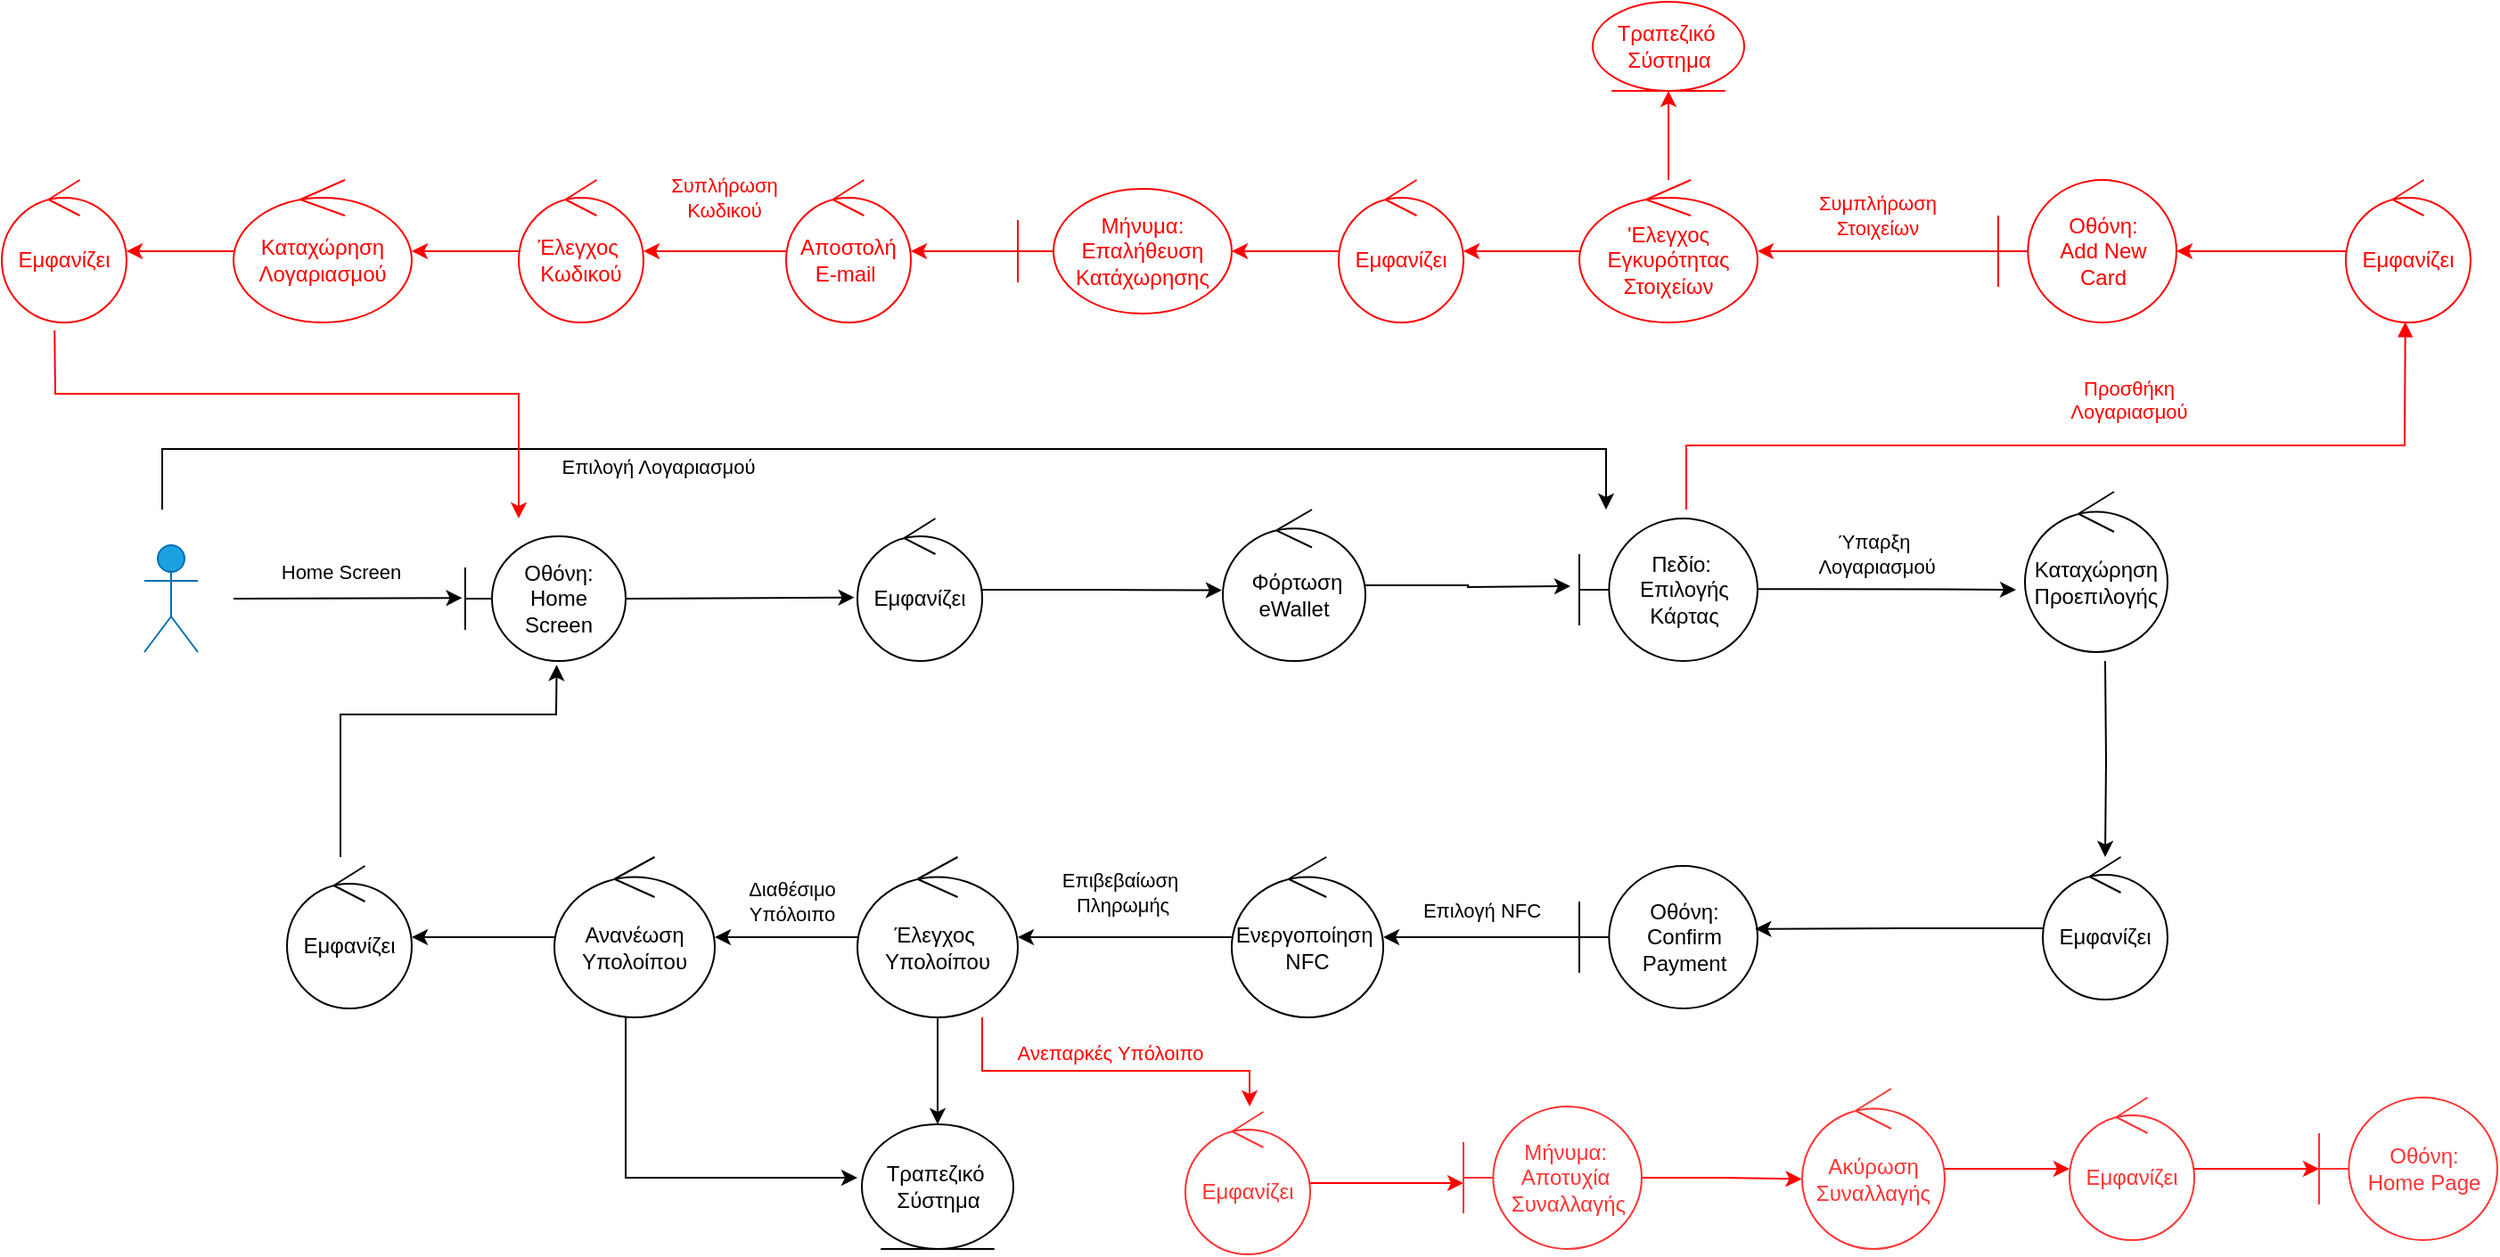 <mxfile version="19.0.0" type="device"><diagram name="Page-1" id="e7e014a7-5840-1c2e-5031-d8a46d1fe8dd"><mxGraphModel dx="2156" dy="2498" grid="0" gridSize="10" guides="1" tooltips="1" connect="1" arrows="1" fold="1" page="0" pageScale="1" pageWidth="1169" pageHeight="826" background="none" math="0" shadow="0"><root><mxCell id="0"/><mxCell id="1" parent="0"/><mxCell id="42UC6TAU1jFfe4K6pl02-2" value="Χρήστης" style="shape=umlActor;verticalLabelPosition=bottom;verticalAlign=top;html=1;strokeColor=#006EAF;fillColor=#1ba1e2;fontColor=#ffffff;" vertex="1" parent="1"><mxGeometry x="1810" y="25" width="30" height="60" as="geometry"/></mxCell><mxCell id="42UC6TAU1jFfe4K6pl02-3" value="Οθόνη:&lt;br&gt;Home Screen" style="shape=umlBoundary;whiteSpace=wrap;html=1;" vertex="1" parent="1"><mxGeometry x="1990" y="20" width="90" height="70" as="geometry"/></mxCell><mxCell id="42UC6TAU1jFfe4K6pl02-6" value="" style="endArrow=classic;html=1;rounded=0;entryX=-0.019;entryY=0.494;entryDx=0;entryDy=0;entryPerimeter=0;" edge="1" parent="1" target="42UC6TAU1jFfe4K6pl02-3"><mxGeometry width="50" height="50" relative="1" as="geometry"><mxPoint x="1860" y="55" as="sourcePoint"/><mxPoint x="1910" y="10" as="targetPoint"/></mxGeometry></mxCell><mxCell id="42UC6TAU1jFfe4K6pl02-7" value="Home Screen" style="edgeLabel;html=1;align=center;verticalAlign=middle;resizable=0;points=[];" vertex="1" connectable="0" parent="42UC6TAU1jFfe4K6pl02-6"><mxGeometry x="0.198" y="2" relative="1" as="geometry"><mxPoint x="-17" y="-13" as="offset"/></mxGeometry></mxCell><mxCell id="42UC6TAU1jFfe4K6pl02-17" value="" style="edgeStyle=orthogonalEdgeStyle;rounded=0;orthogonalLoop=1;jettySize=auto;html=1;entryX=-0.007;entryY=0.533;entryDx=0;entryDy=0;entryPerimeter=0;" edge="1" parent="1" source="42UC6TAU1jFfe4K6pl02-8" target="42UC6TAU1jFfe4K6pl02-30"><mxGeometry relative="1" as="geometry"><mxPoint x="2380" y="50" as="targetPoint"/></mxGeometry></mxCell><mxCell id="42UC6TAU1jFfe4K6pl02-8" value="Εμφανίζει" style="ellipse;shape=umlControl;whiteSpace=wrap;html=1;" vertex="1" parent="1"><mxGeometry x="2210" y="10" width="70" height="80" as="geometry"/></mxCell><mxCell id="42UC6TAU1jFfe4K6pl02-9" value="Πεδίο:&amp;nbsp; Επιλογής Κάρτας" style="shape=umlBoundary;whiteSpace=wrap;html=1;" vertex="1" parent="1"><mxGeometry x="2615" y="10" width="100" height="80" as="geometry"/></mxCell><mxCell id="42UC6TAU1jFfe4K6pl02-21" value="" style="edgeStyle=orthogonalEdgeStyle;rounded=0;orthogonalLoop=1;jettySize=auto;html=1;" edge="1" parent="1" target="42UC6TAU1jFfe4K6pl02-13"><mxGeometry relative="1" as="geometry"><mxPoint x="2910" y="90" as="sourcePoint"/></mxGeometry></mxCell><mxCell id="42UC6TAU1jFfe4K6pl02-11" value="Καταχώρηση Προεπιλογής" style="ellipse;shape=umlControl;whiteSpace=wrap;html=1;" vertex="1" parent="1"><mxGeometry x="2865" y="-5" width="80" height="90" as="geometry"/></mxCell><mxCell id="42UC6TAU1jFfe4K6pl02-41" value="" style="edgeStyle=orthogonalEdgeStyle;rounded=0;orthogonalLoop=1;jettySize=auto;html=1;" edge="1" parent="1" source="42UC6TAU1jFfe4K6pl02-12" target="42UC6TAU1jFfe4K6pl02-40"><mxGeometry relative="1" as="geometry"/></mxCell><mxCell id="42UC6TAU1jFfe4K6pl02-42" value="Επιλογή ΝFC" style="edgeLabel;html=1;align=center;verticalAlign=middle;resizable=0;points=[];" vertex="1" connectable="0" parent="42UC6TAU1jFfe4K6pl02-41"><mxGeometry x="0.536" y="-1" relative="1" as="geometry"><mxPoint x="29" y="-14" as="offset"/></mxGeometry></mxCell><mxCell id="42UC6TAU1jFfe4K6pl02-12" value="Οθόνη:&lt;br&gt;Confirm Payment" style="shape=umlBoundary;whiteSpace=wrap;html=1;" vertex="1" parent="1"><mxGeometry x="2615" y="205" width="100" height="80" as="geometry"/></mxCell><mxCell id="42UC6TAU1jFfe4K6pl02-22" style="edgeStyle=orthogonalEdgeStyle;rounded=0;orthogonalLoop=1;jettySize=auto;html=1;entryX=0.987;entryY=0.442;entryDx=0;entryDy=0;entryPerimeter=0;" edge="1" parent="1" source="42UC6TAU1jFfe4K6pl02-13" target="42UC6TAU1jFfe4K6pl02-12"><mxGeometry relative="1" as="geometry"/></mxCell><mxCell id="42UC6TAU1jFfe4K6pl02-13" value="Εμφανίζει" style="ellipse;shape=umlControl;whiteSpace=wrap;html=1;" vertex="1" parent="1"><mxGeometry x="2875" y="200" width="70" height="80" as="geometry"/></mxCell><mxCell id="42UC6TAU1jFfe4K6pl02-46" value="" style="edgeStyle=orthogonalEdgeStyle;rounded=0;orthogonalLoop=1;jettySize=auto;html=1;" edge="1" parent="1" source="42UC6TAU1jFfe4K6pl02-14" target="42UC6TAU1jFfe4K6pl02-15"><mxGeometry relative="1" as="geometry"/></mxCell><mxCell id="42UC6TAU1jFfe4K6pl02-80" value="&lt;font color=&quot;#000000&quot;&gt;Διαθέσιμο&lt;br&gt;Υπόλοιπο&lt;/font&gt;" style="edgeLabel;html=1;align=center;verticalAlign=middle;resizable=0;points=[];fontColor=#FF0000;" vertex="1" connectable="0" parent="42UC6TAU1jFfe4K6pl02-46"><mxGeometry x="-0.093" y="1" relative="1" as="geometry"><mxPoint x="-1" y="-21" as="offset"/></mxGeometry></mxCell><mxCell id="42UC6TAU1jFfe4K6pl02-50" value="" style="edgeStyle=orthogonalEdgeStyle;rounded=0;orthogonalLoop=1;jettySize=auto;html=1;" edge="1" parent="1" source="42UC6TAU1jFfe4K6pl02-14" target="42UC6TAU1jFfe4K6pl02-45"><mxGeometry relative="1" as="geometry"/></mxCell><mxCell id="42UC6TAU1jFfe4K6pl02-14" value="Έλεγχος&amp;nbsp;&lt;br&gt;Υπολοίπου" style="ellipse;shape=umlControl;whiteSpace=wrap;html=1;" vertex="1" parent="1"><mxGeometry x="2210" y="200" width="90" height="90" as="geometry"/></mxCell><mxCell id="42UC6TAU1jFfe4K6pl02-47" value="" style="edgeStyle=orthogonalEdgeStyle;rounded=0;orthogonalLoop=1;jettySize=auto;html=1;" edge="1" parent="1" source="42UC6TAU1jFfe4K6pl02-15" target="42UC6TAU1jFfe4K6pl02-16"><mxGeometry relative="1" as="geometry"/></mxCell><mxCell id="42UC6TAU1jFfe4K6pl02-15" value="Ανανέωση&lt;br&gt;Υπολοίπου" style="ellipse;shape=umlControl;whiteSpace=wrap;html=1;" vertex="1" parent="1"><mxGeometry x="2040" y="200" width="90" height="90" as="geometry"/></mxCell><mxCell id="42UC6TAU1jFfe4K6pl02-16" value="Εμφανίζει" style="ellipse;shape=umlControl;whiteSpace=wrap;html=1;" vertex="1" parent="1"><mxGeometry x="1890" y="205" width="70" height="80" as="geometry"/></mxCell><mxCell id="42UC6TAU1jFfe4K6pl02-18" value="" style="endArrow=classic;html=1;rounded=0;entryX=-0.024;entryY=0.554;entryDx=0;entryDy=0;entryPerimeter=0;" edge="1" parent="1" target="42UC6TAU1jFfe4K6pl02-8"><mxGeometry width="50" height="50" relative="1" as="geometry"><mxPoint x="2080" y="55" as="sourcePoint"/><mxPoint x="2130" y="5" as="targetPoint"/></mxGeometry></mxCell><mxCell id="42UC6TAU1jFfe4K6pl02-31" style="edgeStyle=orthogonalEdgeStyle;rounded=0;orthogonalLoop=1;jettySize=auto;html=1;" edge="1" parent="1" source="42UC6TAU1jFfe4K6pl02-30"><mxGeometry relative="1" as="geometry"><mxPoint x="2610" y="48" as="targetPoint"/></mxGeometry></mxCell><mxCell id="42UC6TAU1jFfe4K6pl02-30" value="&amp;nbsp;Φόρτωση eWallet" style="ellipse;shape=umlControl;whiteSpace=wrap;html=1;" vertex="1" parent="1"><mxGeometry x="2415" y="5" width="80" height="85" as="geometry"/></mxCell><mxCell id="42UC6TAU1jFfe4K6pl02-35" value="" style="edgeStyle=orthogonalEdgeStyle;rounded=0;orthogonalLoop=1;jettySize=auto;html=1;" edge="1" parent="1"><mxGeometry relative="1" as="geometry"><mxPoint x="2715" y="49.68" as="sourcePoint"/><mxPoint x="2860" y="50" as="targetPoint"/><Array as="points"><mxPoint x="2820" y="50"/><mxPoint x="2820" y="50"/></Array></mxGeometry></mxCell><mxCell id="42UC6TAU1jFfe4K6pl02-52" value="Ύπαρξη&lt;br&gt;&amp;nbsp;Λογαριασμού" style="edgeLabel;html=1;align=center;verticalAlign=middle;resizable=0;points=[];" vertex="1" connectable="0" parent="42UC6TAU1jFfe4K6pl02-35"><mxGeometry x="-0.214" y="-2" relative="1" as="geometry"><mxPoint x="8" y="-22" as="offset"/></mxGeometry></mxCell><mxCell id="42UC6TAU1jFfe4K6pl02-37" value="" style="endArrow=classic;html=1;rounded=0;" edge="1" parent="1"><mxGeometry width="50" height="50" relative="1" as="geometry"><mxPoint x="1820" y="5" as="sourcePoint"/><mxPoint x="2630" y="5" as="targetPoint"/><Array as="points"><mxPoint x="1820" y="-29"/><mxPoint x="2630" y="-29"/></Array></mxGeometry></mxCell><mxCell id="42UC6TAU1jFfe4K6pl02-39" value="Επιλογή Λογαριασμού" style="edgeLabel;html=1;align=center;verticalAlign=middle;resizable=0;points=[];" vertex="1" connectable="0" parent="42UC6TAU1jFfe4K6pl02-37"><mxGeometry x="-0.29" y="-1" relative="1" as="geometry"><mxPoint y="9" as="offset"/></mxGeometry></mxCell><mxCell id="42UC6TAU1jFfe4K6pl02-43" value="" style="edgeStyle=orthogonalEdgeStyle;rounded=0;orthogonalLoop=1;jettySize=auto;html=1;" edge="1" parent="1" source="42UC6TAU1jFfe4K6pl02-40" target="42UC6TAU1jFfe4K6pl02-14"><mxGeometry relative="1" as="geometry"/></mxCell><mxCell id="42UC6TAU1jFfe4K6pl02-44" value="Επιβεβαίωση&lt;br&gt;&amp;nbsp;Πληρωμής" style="edgeLabel;html=1;align=center;verticalAlign=middle;resizable=0;points=[];" vertex="1" connectable="0" parent="42UC6TAU1jFfe4K6pl02-43"><mxGeometry x="0.061" y="1" relative="1" as="geometry"><mxPoint y="-26" as="offset"/></mxGeometry></mxCell><mxCell id="42UC6TAU1jFfe4K6pl02-40" value="Ενεργοποίηση&amp;nbsp;&lt;br&gt;NFC" style="ellipse;shape=umlControl;whiteSpace=wrap;html=1;" vertex="1" parent="1"><mxGeometry x="2420" y="200" width="85" height="90" as="geometry"/></mxCell><mxCell id="42UC6TAU1jFfe4K6pl02-45" value="Τραπεζικό&amp;nbsp;&lt;br&gt;Σύστημα" style="ellipse;shape=umlEntity;whiteSpace=wrap;html=1;" vertex="1" parent="1"><mxGeometry x="2212.5" y="350" width="85" height="70" as="geometry"/></mxCell><mxCell id="42UC6TAU1jFfe4K6pl02-48" value="" style="endArrow=classic;html=1;rounded=0;entryX=0.57;entryY=1.031;entryDx=0;entryDy=0;entryPerimeter=0;" edge="1" parent="1" target="42UC6TAU1jFfe4K6pl02-3"><mxGeometry width="50" height="50" relative="1" as="geometry"><mxPoint x="1920" y="200" as="sourcePoint"/><mxPoint x="1970" y="150" as="targetPoint"/><Array as="points"><mxPoint x="1920" y="120"/><mxPoint x="2041" y="120"/></Array></mxGeometry></mxCell><mxCell id="42UC6TAU1jFfe4K6pl02-51" value="" style="endArrow=classic;html=1;rounded=0;" edge="1" parent="1"><mxGeometry width="50" height="50" relative="1" as="geometry"><mxPoint x="2080" y="290" as="sourcePoint"/><mxPoint x="2210" y="380" as="targetPoint"/><Array as="points"><mxPoint x="2080" y="380"/></Array></mxGeometry></mxCell><mxCell id="42UC6TAU1jFfe4K6pl02-53" value="Προσθήκη &lt;br&gt;Λογαριασμού" style="html=1;verticalAlign=bottom;endArrow=block;rounded=0;fontColor=#FF0000;strokeColor=#FF0000;entryX=0.477;entryY=0.996;entryDx=0;entryDy=0;entryPerimeter=0;" edge="1" parent="1" target="42UC6TAU1jFfe4K6pl02-55"><mxGeometry x="0.122" y="10" width="80" relative="1" as="geometry"><mxPoint x="2675" y="5" as="sourcePoint"/><mxPoint x="3080" y="-90" as="targetPoint"/><Array as="points"><mxPoint x="2675" y="5"/><mxPoint x="2675" y="-31"/><mxPoint x="3078" y="-31"/></Array><mxPoint x="-1" as="offset"/></mxGeometry></mxCell><mxCell id="42UC6TAU1jFfe4K6pl02-62" value="Συμπλήρωση &lt;br&gt;Στοιχείων" style="edgeStyle=orthogonalEdgeStyle;rounded=0;orthogonalLoop=1;jettySize=auto;html=1;fontColor=#FF0000;strokeColor=#FF0000;" edge="1" parent="1" source="42UC6TAU1jFfe4K6pl02-54" target="42UC6TAU1jFfe4K6pl02-61"><mxGeometry y="-20" relative="1" as="geometry"><mxPoint x="-1" as="offset"/></mxGeometry></mxCell><mxCell id="42UC6TAU1jFfe4K6pl02-54" value="&lt;font color=&quot;#ff0000&quot;&gt;Οθόνη:&lt;br&gt;Add New&lt;br&gt;Card&lt;/font&gt;" style="shape=umlBoundary;whiteSpace=wrap;html=1;strokeColor=#FF0000;" vertex="1" parent="1"><mxGeometry x="2850" y="-180" width="100" height="80" as="geometry"/></mxCell><mxCell id="42UC6TAU1jFfe4K6pl02-56" value="" style="edgeStyle=orthogonalEdgeStyle;rounded=0;orthogonalLoop=1;jettySize=auto;html=1;strokeColor=#FF0000;" edge="1" parent="1" source="42UC6TAU1jFfe4K6pl02-55" target="42UC6TAU1jFfe4K6pl02-54"><mxGeometry relative="1" as="geometry"/></mxCell><mxCell id="42UC6TAU1jFfe4K6pl02-55" value="&lt;font color=&quot;#ff0000&quot;&gt;Εμφανίζει&lt;/font&gt;" style="ellipse;shape=umlControl;whiteSpace=wrap;html=1;strokeColor=#FF0000;" vertex="1" parent="1"><mxGeometry x="3045" y="-180" width="70" height="80" as="geometry"/></mxCell><mxCell id="42UC6TAU1jFfe4K6pl02-64" value="" style="edgeStyle=orthogonalEdgeStyle;rounded=0;orthogonalLoop=1;jettySize=auto;html=1;fontColor=#FF0000;strokeColor=#FF0000;" edge="1" parent="1" source="42UC6TAU1jFfe4K6pl02-61" target="42UC6TAU1jFfe4K6pl02-63"><mxGeometry relative="1" as="geometry"/></mxCell><mxCell id="42UC6TAU1jFfe4K6pl02-72" value="" style="edgeStyle=orthogonalEdgeStyle;rounded=0;orthogonalLoop=1;jettySize=auto;html=1;fontColor=#FF0000;strokeColor=#FF0000;" edge="1" parent="1" source="42UC6TAU1jFfe4K6pl02-61" target="42UC6TAU1jFfe4K6pl02-71"><mxGeometry relative="1" as="geometry"/></mxCell><mxCell id="42UC6TAU1jFfe4K6pl02-61" value="&lt;font color=&quot;#ff0000&quot;&gt;'Ελεγχος&lt;br&gt;Εγκυρότητας&lt;br&gt;Στοιχείων&lt;/font&gt;" style="ellipse;shape=umlControl;whiteSpace=wrap;html=1;strokeColor=#FF0000;" vertex="1" parent="1"><mxGeometry x="2615" y="-180" width="100" height="80" as="geometry"/></mxCell><mxCell id="42UC6TAU1jFfe4K6pl02-63" value="&lt;font color=&quot;#ff0000&quot;&gt;Τραπεζικό&amp;nbsp;&lt;br&gt;Σύστημα&lt;/font&gt;" style="ellipse;shape=umlEntity;whiteSpace=wrap;html=1;strokeColor=#FF0000;" vertex="1" parent="1"><mxGeometry x="2622.5" y="-280" width="85" height="50" as="geometry"/></mxCell><mxCell id="42UC6TAU1jFfe4K6pl02-74" value="" style="edgeStyle=orthogonalEdgeStyle;rounded=0;orthogonalLoop=1;jettySize=auto;html=1;fontColor=#FF0000;strokeColor=#FF0000;" edge="1" parent="1" source="42UC6TAU1jFfe4K6pl02-66" target="42UC6TAU1jFfe4K6pl02-67"><mxGeometry relative="1" as="geometry"/></mxCell><mxCell id="42UC6TAU1jFfe4K6pl02-66" value="&lt;font color=&quot;#ff0000&quot;&gt;Μήνυμα:&lt;br&gt;Επαλήθευση&lt;br&gt;Κατάχωρησης&lt;/font&gt;" style="shape=umlBoundary;whiteSpace=wrap;html=1;strokeColor=#FF0000;" vertex="1" parent="1"><mxGeometry x="2300" y="-175" width="120" height="70" as="geometry"/></mxCell><mxCell id="42UC6TAU1jFfe4K6pl02-75" value="" style="edgeStyle=orthogonalEdgeStyle;rounded=0;orthogonalLoop=1;jettySize=auto;html=1;fontColor=#FF0000;strokeColor=#FF0000;" edge="1" parent="1" source="42UC6TAU1jFfe4K6pl02-67" target="42UC6TAU1jFfe4K6pl02-68"><mxGeometry relative="1" as="geometry"/></mxCell><mxCell id="42UC6TAU1jFfe4K6pl02-78" value="Συπλήρωση&lt;br&gt;Κωδικού" style="edgeLabel;html=1;align=center;verticalAlign=middle;resizable=0;points=[];fontColor=#FF0000;" vertex="1" connectable="0" parent="42UC6TAU1jFfe4K6pl02-75"><mxGeometry x="0.054" y="-2" relative="1" as="geometry"><mxPoint x="7" y="-28" as="offset"/></mxGeometry></mxCell><mxCell id="42UC6TAU1jFfe4K6pl02-67" value="&lt;font color=&quot;#ff0000&quot;&gt;Αποστολή Ε-mail&amp;nbsp;&lt;/font&gt;" style="ellipse;shape=umlControl;whiteSpace=wrap;html=1;strokeColor=#FF0000;" vertex="1" parent="1"><mxGeometry x="2170" y="-180" width="70" height="80" as="geometry"/></mxCell><mxCell id="42UC6TAU1jFfe4K6pl02-76" value="" style="edgeStyle=orthogonalEdgeStyle;rounded=0;orthogonalLoop=1;jettySize=auto;html=1;fontColor=#FF0000;strokeColor=#FF0000;" edge="1" parent="1" source="42UC6TAU1jFfe4K6pl02-68" target="42UC6TAU1jFfe4K6pl02-69"><mxGeometry relative="1" as="geometry"/></mxCell><mxCell id="42UC6TAU1jFfe4K6pl02-68" value="&lt;font color=&quot;#ff0000&quot;&gt;Έλεγχος&amp;nbsp;&lt;br&gt;Κωδικού&lt;/font&gt;" style="ellipse;shape=umlControl;whiteSpace=wrap;html=1;strokeColor=#FF0000;" vertex="1" parent="1"><mxGeometry x="2020" y="-180" width="70" height="80" as="geometry"/></mxCell><mxCell id="42UC6TAU1jFfe4K6pl02-77" value="" style="edgeStyle=orthogonalEdgeStyle;rounded=0;orthogonalLoop=1;jettySize=auto;html=1;fontColor=#FF0000;strokeColor=#FF0000;" edge="1" parent="1" source="42UC6TAU1jFfe4K6pl02-69" target="42UC6TAU1jFfe4K6pl02-70"><mxGeometry relative="1" as="geometry"/></mxCell><mxCell id="42UC6TAU1jFfe4K6pl02-69" value="&lt;font color=&quot;#ff0000&quot;&gt;Καταχώρηση&lt;br&gt;Λογαριασμού&lt;/font&gt;" style="ellipse;shape=umlControl;whiteSpace=wrap;html=1;strokeColor=#FF0000;" vertex="1" parent="1"><mxGeometry x="1860" y="-180" width="100" height="80" as="geometry"/></mxCell><mxCell id="42UC6TAU1jFfe4K6pl02-70" value="&lt;font color=&quot;#ff0000&quot;&gt;Εμφανίζει&lt;/font&gt;" style="ellipse;shape=umlControl;whiteSpace=wrap;html=1;strokeColor=#FF0000;" vertex="1" parent="1"><mxGeometry x="1730" y="-180" width="70" height="80" as="geometry"/></mxCell><mxCell id="42UC6TAU1jFfe4K6pl02-73" value="" style="edgeStyle=orthogonalEdgeStyle;rounded=0;orthogonalLoop=1;jettySize=auto;html=1;fontColor=#FF0000;strokeColor=#FF0000;" edge="1" parent="1" source="42UC6TAU1jFfe4K6pl02-71" target="42UC6TAU1jFfe4K6pl02-66"><mxGeometry relative="1" as="geometry"/></mxCell><mxCell id="42UC6TAU1jFfe4K6pl02-71" value="&lt;font color=&quot;#ff0000&quot;&gt;Εμφανίζει&lt;/font&gt;" style="ellipse;shape=umlControl;whiteSpace=wrap;html=1;strokeColor=#FF0000;" vertex="1" parent="1"><mxGeometry x="2480" y="-180" width="70" height="80" as="geometry"/></mxCell><mxCell id="42UC6TAU1jFfe4K6pl02-79" value="" style="endArrow=classic;html=1;rounded=0;fontColor=#FF0000;strokeColor=#FF0000;exitX=0.423;exitY=1.054;exitDx=0;exitDy=0;exitPerimeter=0;" edge="1" parent="1" source="42UC6TAU1jFfe4K6pl02-70"><mxGeometry width="50" height="50" relative="1" as="geometry"><mxPoint x="1750" y="-40" as="sourcePoint"/><mxPoint x="2020" y="10" as="targetPoint"/><Array as="points"><mxPoint x="1760" y="-60"/><mxPoint x="2020" y="-60"/></Array></mxGeometry></mxCell><mxCell id="42UC6TAU1jFfe4K6pl02-85" value="" style="edgeStyle=orthogonalEdgeStyle;rounded=0;orthogonalLoop=1;jettySize=auto;html=1;fontColor=#000000;strokeColor=#FF0000;" edge="1" parent="1" source="42UC6TAU1jFfe4K6pl02-81" target="42UC6TAU1jFfe4K6pl02-82"><mxGeometry relative="1" as="geometry"><Array as="points"><mxPoint x="2530" y="383"/><mxPoint x="2530" y="383"/></Array></mxGeometry></mxCell><mxCell id="42UC6TAU1jFfe4K6pl02-81" value="&lt;font color=&quot;#ff3333&quot;&gt;Εμφανίζει&lt;/font&gt;" style="ellipse;shape=umlControl;whiteSpace=wrap;html=1;strokeColor=#FF3333;" vertex="1" parent="1"><mxGeometry x="2394" y="343" width="70" height="80" as="geometry"/></mxCell><mxCell id="42UC6TAU1jFfe4K6pl02-86" value="" style="edgeStyle=orthogonalEdgeStyle;rounded=0;orthogonalLoop=1;jettySize=auto;html=1;fontColor=#000000;strokeColor=#FF0000;entryX=-0.003;entryY=0.564;entryDx=0;entryDy=0;entryPerimeter=0;" edge="1" parent="1" source="42UC6TAU1jFfe4K6pl02-82" target="42UC6TAU1jFfe4K6pl02-90"><mxGeometry relative="1" as="geometry"><mxPoint x="2740" y="383" as="targetPoint"/><Array as="points"/></mxGeometry></mxCell><mxCell id="42UC6TAU1jFfe4K6pl02-82" value="Μήνυμα:&amp;nbsp;&lt;br&gt;Αποτυχία&amp;nbsp;&lt;br&gt;Συναλλαγής" style="shape=umlBoundary;whiteSpace=wrap;html=1;fontColor=#FF3333;strokeColor=#FF3333;" vertex="1" parent="1"><mxGeometry x="2550" y="340" width="100" height="80" as="geometry"/></mxCell><mxCell id="42UC6TAU1jFfe4K6pl02-84" value="Οθόνη:&lt;br&gt;Ηome Page" style="shape=umlBoundary;whiteSpace=wrap;html=1;fontColor=#FF3333;strokeColor=#FF3333;" vertex="1" parent="1"><mxGeometry x="3030" y="335" width="100" height="80" as="geometry"/></mxCell><mxCell id="42UC6TAU1jFfe4K6pl02-88" value="" style="endArrow=classic;html=1;rounded=0;fontColor=#000000;strokeColor=#FF0000;" edge="1" parent="1"><mxGeometry width="50" height="50" relative="1" as="geometry"><mxPoint x="2280" y="290" as="sourcePoint"/><mxPoint x="2430" y="340" as="targetPoint"/><Array as="points"><mxPoint x="2280" y="320"/><mxPoint x="2430" y="320"/></Array></mxGeometry></mxCell><mxCell id="42UC6TAU1jFfe4K6pl02-89" value="&lt;font color=&quot;#ff0000&quot;&gt;&amp;nbsp;Ανεπαρκές Υπόλοιπο&lt;/font&gt;" style="edgeLabel;html=1;align=center;verticalAlign=middle;resizable=0;points=[];fontColor=#000000;" vertex="1" connectable="0" parent="42UC6TAU1jFfe4K6pl02-88"><mxGeometry x="-0.082" y="-1" relative="1" as="geometry"><mxPoint x="8" y="-11" as="offset"/></mxGeometry></mxCell><mxCell id="42UC6TAU1jFfe4K6pl02-92" value="" style="edgeStyle=orthogonalEdgeStyle;rounded=0;orthogonalLoop=1;jettySize=auto;html=1;fontColor=#FF0000;strokeColor=#FF0000;" edge="1" parent="1" source="42UC6TAU1jFfe4K6pl02-90" target="42UC6TAU1jFfe4K6pl02-91"><mxGeometry relative="1" as="geometry"/></mxCell><mxCell id="42UC6TAU1jFfe4K6pl02-90" value="&lt;font color=&quot;#ff3333&quot;&gt;Ακύρωση Συναλλαγής&lt;/font&gt;" style="ellipse;shape=umlControl;whiteSpace=wrap;html=1;strokeColor=#FF3333;" vertex="1" parent="1"><mxGeometry x="2740" y="330" width="80" height="90" as="geometry"/></mxCell><mxCell id="42UC6TAU1jFfe4K6pl02-93" value="" style="edgeStyle=orthogonalEdgeStyle;rounded=0;orthogonalLoop=1;jettySize=auto;html=1;fontColor=#FF0000;strokeColor=#FF0000;" edge="1" parent="1" source="42UC6TAU1jFfe4K6pl02-91" target="42UC6TAU1jFfe4K6pl02-84"><mxGeometry relative="1" as="geometry"/></mxCell><mxCell id="42UC6TAU1jFfe4K6pl02-91" value="&lt;font color=&quot;#ff3333&quot;&gt;Εμφανίζει&lt;/font&gt;" style="ellipse;shape=umlControl;whiteSpace=wrap;html=1;strokeColor=#FF3333;" vertex="1" parent="1"><mxGeometry x="2890" y="335" width="70" height="80" as="geometry"/></mxCell></root></mxGraphModel></diagram></mxfile>